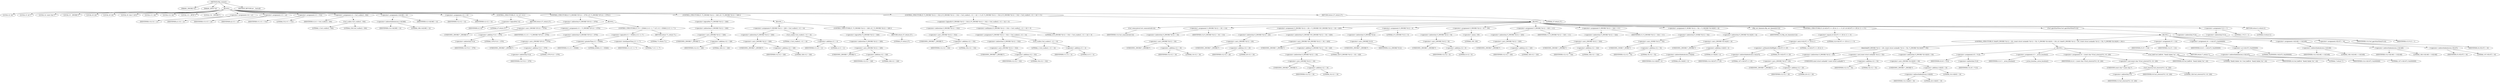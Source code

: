 digraph tftp_connect {  
"1000112" [label = "(METHOD,tftp_connect)" ]
"1000113" [label = "(PARAM,_DWORD *a1)" ]
"1000114" [label = "(PARAM,_BYTE *a2)" ]
"1000115" [label = "(BLOCK,,)" ]
"1000116" [label = "(LOCAL,v2: int)" ]
"1000117" [label = "(LOCAL,v3: int *)" ]
"1000118" [label = "(LOCAL,v4: const char *)" ]
"1000119" [label = "(LOCAL,v5: _DWORD *)" ]
"1000120" [label = "(LOCAL,v6: int)" ]
"1000121" [label = "(LOCAL,v8: int)" ]
"1000122" [label = "(LOCAL,v9: char [ 128 ])" ]
"1000123" [label = "(LOCAL,v11: int)" ]
"1000124" [label = "(LOCAL,v12: int)" ]
"1000125" [label = "(LOCAL,v13: _BYTE *)" ]
"1000126" [label = "(LOCAL,v14: _DWORD *)" ]
"1000127" [label = "(<operator>.assignment,v14 = a1)" ]
"1000128" [label = "(IDENTIFIER,v14,v14 = a1)" ]
"1000129" [label = "(IDENTIFIER,a1,v14 = a1)" ]
"1000130" [label = "(<operator>.assignment,v13 = a2)" ]
"1000131" [label = "(IDENTIFIER,v13,v13 = a2)" ]
"1000132" [label = "(IDENTIFIER,a2,v13 = a2)" ]
"1000133" [label = "(<operator>.assignment,v11 = 512)" ]
"1000134" [label = "(IDENTIFIER,v11,v11 = 512)" ]
"1000135" [label = "(LITERAL,512,v11 = 512)" ]
"1000136" [label = "(<operator>.assignment,v2 = Curl_ccalloc(1, 336))" ]
"1000137" [label = "(IDENTIFIER,v2,v2 = Curl_ccalloc(1, 336))" ]
"1000138" [label = "(Curl_ccalloc,Curl_ccalloc(1, 336))" ]
"1000139" [label = "(LITERAL,1,Curl_ccalloc(1, 336))" ]
"1000140" [label = "(LITERAL,336,Curl_ccalloc(1, 336))" ]
"1000141" [label = "(<operator>.assignment,v14[188] = v2)" ]
"1000142" [label = "(<operator>.indirectIndexAccess,v14[188])" ]
"1000143" [label = "(IDENTIFIER,v14,v14[188] = v2)" ]
"1000144" [label = "(LITERAL,188,v14[188] = v2)" ]
"1000145" [label = "(IDENTIFIER,v2,v14[188] = v2)" ]
"1000146" [label = "(<operator>.assignment,v12 = v2)" ]
"1000147" [label = "(IDENTIFIER,v12,v12 = v2)" ]
"1000148" [label = "(IDENTIFIER,v2,v12 = v2)" ]
"1000149" [label = "(CONTROL_STRUCTURE,if ( !v2 ),if ( !v2 ))" ]
"1000150" [label = "(<operator>.logicalNot,!v2)" ]
"1000151" [label = "(IDENTIFIER,v2,!v2)" ]
"1000152" [label = "(RETURN,return 27;,return 27;)" ]
"1000153" [label = "(LITERAL,27,return 27;)" ]
"1000154" [label = "(CONTROL_STRUCTURE,if ( *(_DWORD *)(*v14 + 1576) ),if ( *(_DWORD *)(*v14 + 1576) ))" ]
"1000155" [label = "(<operator>.indirection,*(_DWORD *)(*v14 + 1576))" ]
"1000156" [label = "(<operator>.cast,(_DWORD *)(*v14 + 1576))" ]
"1000157" [label = "(UNKNOWN,_DWORD *,_DWORD *)" ]
"1000158" [label = "(<operator>.addition,*v14 + 1576)" ]
"1000159" [label = "(<operator>.indirection,*v14)" ]
"1000160" [label = "(IDENTIFIER,v14,*v14 + 1576)" ]
"1000161" [label = "(LITERAL,1576,*v14 + 1576)" ]
"1000162" [label = "(BLOCK,,)" ]
"1000163" [label = "(<operator>.assignment,v11 = *(_DWORD *)(*v14 + 1576))" ]
"1000164" [label = "(IDENTIFIER,v11,v11 = *(_DWORD *)(*v14 + 1576))" ]
"1000165" [label = "(<operator>.indirection,*(_DWORD *)(*v14 + 1576))" ]
"1000166" [label = "(<operator>.cast,(_DWORD *)(*v14 + 1576))" ]
"1000167" [label = "(UNKNOWN,_DWORD *,_DWORD *)" ]
"1000168" [label = "(<operator>.addition,*v14 + 1576)" ]
"1000169" [label = "(<operator>.indirection,*v14)" ]
"1000170" [label = "(IDENTIFIER,v14,*v14 + 1576)" ]
"1000171" [label = "(LITERAL,1576,*v14 + 1576)" ]
"1000172" [label = "(CONTROL_STRUCTURE,if ( v11 > 65464 || v11 <= 7 ),if ( v11 > 65464 || v11 <= 7 ))" ]
"1000173" [label = "(<operator>.logicalOr,v11 > 65464 || v11 <= 7)" ]
"1000174" [label = "(<operator>.greaterThan,v11 > 65464)" ]
"1000175" [label = "(IDENTIFIER,v11,v11 > 65464)" ]
"1000176" [label = "(LITERAL,65464,v11 > 65464)" ]
"1000177" [label = "(<operator>.lessEqualsThan,v11 <= 7)" ]
"1000178" [label = "(IDENTIFIER,v11,v11 <= 7)" ]
"1000179" [label = "(LITERAL,7,v11 <= 7)" ]
"1000180" [label = "(RETURN,return 71;,return 71;)" ]
"1000181" [label = "(LITERAL,71,return 71;)" ]
"1000182" [label = "(CONTROL_STRUCTURE,if ( !*(_DWORD *)(v12 + 328) ),if ( !*(_DWORD *)(v12 + 328) ))" ]
"1000183" [label = "(<operator>.logicalNot,!*(_DWORD *)(v12 + 328))" ]
"1000184" [label = "(<operator>.indirection,*(_DWORD *)(v12 + 328))" ]
"1000185" [label = "(<operator>.cast,(_DWORD *)(v12 + 328))" ]
"1000186" [label = "(UNKNOWN,_DWORD *,_DWORD *)" ]
"1000187" [label = "(<operator>.addition,v12 + 328)" ]
"1000188" [label = "(IDENTIFIER,v12,v12 + 328)" ]
"1000189" [label = "(LITERAL,328,v12 + 328)" ]
"1000190" [label = "(BLOCK,,)" ]
"1000191" [label = "(<operator>.assignment,*(_DWORD *)(v12 + 328) = Curl_ccalloc(1, v11 + 4))" ]
"1000192" [label = "(<operator>.indirection,*(_DWORD *)(v12 + 328))" ]
"1000193" [label = "(<operator>.cast,(_DWORD *)(v12 + 328))" ]
"1000194" [label = "(UNKNOWN,_DWORD *,_DWORD *)" ]
"1000195" [label = "(<operator>.addition,v12 + 328)" ]
"1000196" [label = "(IDENTIFIER,v12,v12 + 328)" ]
"1000197" [label = "(LITERAL,328,v12 + 328)" ]
"1000198" [label = "(Curl_ccalloc,Curl_ccalloc(1, v11 + 4))" ]
"1000199" [label = "(LITERAL,1,Curl_ccalloc(1, v11 + 4))" ]
"1000200" [label = "(<operator>.addition,v11 + 4)" ]
"1000201" [label = "(IDENTIFIER,v11,v11 + 4)" ]
"1000202" [label = "(LITERAL,4,v11 + 4)" ]
"1000203" [label = "(CONTROL_STRUCTURE,if ( !*(_DWORD *)(v12 + 328) ),if ( !*(_DWORD *)(v12 + 328) ))" ]
"1000204" [label = "(<operator>.logicalNot,!*(_DWORD *)(v12 + 328))" ]
"1000205" [label = "(<operator>.indirection,*(_DWORD *)(v12 + 328))" ]
"1000206" [label = "(<operator>.cast,(_DWORD *)(v12 + 328))" ]
"1000207" [label = "(UNKNOWN,_DWORD *,_DWORD *)" ]
"1000208" [label = "(<operator>.addition,v12 + 328)" ]
"1000209" [label = "(IDENTIFIER,v12,v12 + 328)" ]
"1000210" [label = "(LITERAL,328,v12 + 328)" ]
"1000211" [label = "(RETURN,return 27;,return 27;)" ]
"1000212" [label = "(LITERAL,27,return 27;)" ]
"1000213" [label = "(CONTROL_STRUCTURE,if ( *(_DWORD *)(v12 + 332) || (*(_DWORD *)(v12 + 332) = Curl_ccalloc(1, v11 + 4)) != 0 ),if ( *(_DWORD *)(v12 + 332) || (*(_DWORD *)(v12 + 332) = Curl_ccalloc(1, v11 + 4)) != 0 ))" ]
"1000214" [label = "(<operator>.logicalOr,*(_DWORD *)(v12 + 332) || (*(_DWORD *)(v12 + 332) = Curl_ccalloc(1, v11 + 4)) != 0)" ]
"1000215" [label = "(<operator>.indirection,*(_DWORD *)(v12 + 332))" ]
"1000216" [label = "(<operator>.cast,(_DWORD *)(v12 + 332))" ]
"1000217" [label = "(UNKNOWN,_DWORD *,_DWORD *)" ]
"1000218" [label = "(<operator>.addition,v12 + 332)" ]
"1000219" [label = "(IDENTIFIER,v12,v12 + 332)" ]
"1000220" [label = "(LITERAL,332,v12 + 332)" ]
"1000221" [label = "(<operator>.notEquals,(*(_DWORD *)(v12 + 332) = Curl_ccalloc(1, v11 + 4)) != 0)" ]
"1000222" [label = "(<operator>.assignment,*(_DWORD *)(v12 + 332) = Curl_ccalloc(1, v11 + 4))" ]
"1000223" [label = "(<operator>.indirection,*(_DWORD *)(v12 + 332))" ]
"1000224" [label = "(<operator>.cast,(_DWORD *)(v12 + 332))" ]
"1000225" [label = "(UNKNOWN,_DWORD *,_DWORD *)" ]
"1000226" [label = "(<operator>.addition,v12 + 332)" ]
"1000227" [label = "(IDENTIFIER,v12,v12 + 332)" ]
"1000228" [label = "(LITERAL,332,v12 + 332)" ]
"1000229" [label = "(Curl_ccalloc,Curl_ccalloc(1, v11 + 4))" ]
"1000230" [label = "(LITERAL,1,Curl_ccalloc(1, v11 + 4))" ]
"1000231" [label = "(<operator>.addition,v11 + 4)" ]
"1000232" [label = "(IDENTIFIER,v11,v11 + 4)" ]
"1000233" [label = "(LITERAL,4,v11 + 4)" ]
"1000234" [label = "(LITERAL,0,(*(_DWORD *)(v12 + 332) = Curl_ccalloc(1, v11 + 4)) != 0)" ]
"1000235" [label = "(BLOCK,,)" ]
"1000236" [label = "(Curl_conncontrol,Curl_conncontrol(v14))" ]
"1000237" [label = "(IDENTIFIER,v14,Curl_conncontrol(v14))" ]
"1000238" [label = "(<operator>.assignment,*(_DWORD *)(v12 + 16) = v14)" ]
"1000239" [label = "(<operator>.indirection,*(_DWORD *)(v12 + 16))" ]
"1000240" [label = "(<operator>.cast,(_DWORD *)(v12 + 16))" ]
"1000241" [label = "(UNKNOWN,_DWORD *,_DWORD *)" ]
"1000242" [label = "(<operator>.addition,v12 + 16)" ]
"1000243" [label = "(IDENTIFIER,v12,v12 + 16)" ]
"1000244" [label = "(LITERAL,16,v12 + 16)" ]
"1000245" [label = "(IDENTIFIER,v14,*(_DWORD *)(v12 + 16) = v14)" ]
"1000246" [label = "(<operator>.assignment,*(_DWORD *)(v12 + 20) = *(_DWORD *)(*(_DWORD *)(v12 + 16) + 420))" ]
"1000247" [label = "(<operator>.indirection,*(_DWORD *)(v12 + 20))" ]
"1000248" [label = "(<operator>.cast,(_DWORD *)(v12 + 20))" ]
"1000249" [label = "(UNKNOWN,_DWORD *,_DWORD *)" ]
"1000250" [label = "(<operator>.addition,v12 + 20)" ]
"1000251" [label = "(IDENTIFIER,v12,v12 + 20)" ]
"1000252" [label = "(LITERAL,20,v12 + 20)" ]
"1000253" [label = "(<operator>.indirection,*(_DWORD *)(*(_DWORD *)(v12 + 16) + 420))" ]
"1000254" [label = "(<operator>.cast,(_DWORD *)(*(_DWORD *)(v12 + 16) + 420))" ]
"1000255" [label = "(UNKNOWN,_DWORD *,_DWORD *)" ]
"1000256" [label = "(<operator>.addition,*(_DWORD *)(v12 + 16) + 420)" ]
"1000257" [label = "(<operator>.indirection,*(_DWORD *)(v12 + 16))" ]
"1000258" [label = "(<operator>.cast,(_DWORD *)(v12 + 16))" ]
"1000259" [label = "(UNKNOWN,_DWORD *,_DWORD *)" ]
"1000260" [label = "(<operator>.addition,v12 + 16)" ]
"1000261" [label = "(IDENTIFIER,v12,v12 + 16)" ]
"1000262" [label = "(LITERAL,16,v12 + 16)" ]
"1000263" [label = "(LITERAL,420,*(_DWORD *)(v12 + 16) + 420)" ]
"1000264" [label = "(<operator>.assignment,*(_DWORD *)v12 = 0)" ]
"1000265" [label = "(<operator>.indirection,*(_DWORD *)v12)" ]
"1000266" [label = "(<operator>.cast,(_DWORD *)v12)" ]
"1000267" [label = "(UNKNOWN,_DWORD *,_DWORD *)" ]
"1000268" [label = "(IDENTIFIER,v12,(_DWORD *)v12)" ]
"1000269" [label = "(LITERAL,0,*(_DWORD *)v12 = 0)" ]
"1000270" [label = "(<operator>.assignment,*(_DWORD *)(v12 + 8) = -100)" ]
"1000271" [label = "(<operator>.indirection,*(_DWORD *)(v12 + 8))" ]
"1000272" [label = "(<operator>.cast,(_DWORD *)(v12 + 8))" ]
"1000273" [label = "(UNKNOWN,_DWORD *,_DWORD *)" ]
"1000274" [label = "(<operator>.addition,v12 + 8)" ]
"1000275" [label = "(IDENTIFIER,v12,v12 + 8)" ]
"1000276" [label = "(LITERAL,8,v12 + 8)" ]
"1000277" [label = "(<operator>.minus,-100)" ]
"1000278" [label = "(LITERAL,100,-100)" ]
"1000279" [label = "(<operator>.assignment,*(_DWORD *)(v12 + 320) = v11)" ]
"1000280" [label = "(<operator>.indirection,*(_DWORD *)(v12 + 320))" ]
"1000281" [label = "(<operator>.cast,(_DWORD *)(v12 + 320))" ]
"1000282" [label = "(UNKNOWN,_DWORD *,_DWORD *)" ]
"1000283" [label = "(<operator>.addition,v12 + 320)" ]
"1000284" [label = "(IDENTIFIER,v12,v12 + 320)" ]
"1000285" [label = "(LITERAL,320,v12 + 320)" ]
"1000286" [label = "(IDENTIFIER,v11,*(_DWORD *)(v12 + 320) = v11)" ]
"1000287" [label = "(<operator>.assignment,*(_DWORD *)(v12 + 324) = v11)" ]
"1000288" [label = "(<operator>.indirection,*(_DWORD *)(v12 + 324))" ]
"1000289" [label = "(<operator>.cast,(_DWORD *)(v12 + 324))" ]
"1000290" [label = "(UNKNOWN,_DWORD *,_DWORD *)" ]
"1000291" [label = "(<operator>.addition,v12 + 324)" ]
"1000292" [label = "(IDENTIFIER,v12,v12 + 324)" ]
"1000293" [label = "(LITERAL,324,v12 + 324)" ]
"1000294" [label = "(IDENTIFIER,v11,*(_DWORD *)(v12 + 324) = v11)" ]
"1000295" [label = "(<operator>.assignment,*(_WORD *)(v12 + 52) = *(_DWORD *)(v14[20] + 4))" ]
"1000296" [label = "(<operator>.indirection,*(_WORD *)(v12 + 52))" ]
"1000297" [label = "(<operator>.cast,(_WORD *)(v12 + 52))" ]
"1000298" [label = "(UNKNOWN,_WORD *,_WORD *)" ]
"1000299" [label = "(<operator>.addition,v12 + 52)" ]
"1000300" [label = "(IDENTIFIER,v12,v12 + 52)" ]
"1000301" [label = "(LITERAL,52,v12 + 52)" ]
"1000302" [label = "(<operator>.indirection,*(_DWORD *)(v14[20] + 4))" ]
"1000303" [label = "(<operator>.cast,(_DWORD *)(v14[20] + 4))" ]
"1000304" [label = "(UNKNOWN,_DWORD *,_DWORD *)" ]
"1000305" [label = "(<operator>.addition,v14[20] + 4)" ]
"1000306" [label = "(<operator>.indirectIndexAccess,v14[20])" ]
"1000307" [label = "(IDENTIFIER,v14,v14[20] + 4)" ]
"1000308" [label = "(LITERAL,20,v14[20] + 4)" ]
"1000309" [label = "(LITERAL,4,v14[20] + 4)" ]
"1000310" [label = "(tftp_set_timeouts,tftp_set_timeouts(v12))" ]
"1000311" [label = "(IDENTIFIER,v12,tftp_set_timeouts(v12))" ]
"1000312" [label = "(CONTROL_STRUCTURE,if ( ((v14[147] >> 25) & 1) == 0 ),if ( ((v14[147] >> 25) & 1) == 0 ))" ]
"1000313" [label = "(<operator>.equals,((v14[147] >> 25) & 1) == 0)" ]
"1000314" [label = "(<operator>.and,(v14[147] >> 25) & 1)" ]
"1000315" [label = "(<operator>.arithmeticShiftRight,v14[147] >> 25)" ]
"1000316" [label = "(<operator>.indirectIndexAccess,v14[147])" ]
"1000317" [label = "(IDENTIFIER,v14,v14[147] >> 25)" ]
"1000318" [label = "(LITERAL,147,v14[147] >> 25)" ]
"1000319" [label = "(LITERAL,25,v14[147] >> 25)" ]
"1000320" [label = "(LITERAL,1,(v14[147] >> 25) & 1)" ]
"1000321" [label = "(LITERAL,0,((v14[147] >> 25) & 1) == 0)" ]
"1000322" [label = "(BLOCK,,)" ]
"1000323" [label = "(CONTROL_STRUCTURE,if ( bind(*(_DWORD *)(v12 + 20), (const struct sockaddr *)(v12 + 52), *(_DWORD *)(v14[20] + 16)) ),if ( bind(*(_DWORD *)(v12 + 20), (const struct sockaddr *)(v12 + 52), *(_DWORD *)(v14[20] + 16)) ))" ]
"1000324" [label = "(bind,bind(*(_DWORD *)(v12 + 20), (const struct sockaddr *)(v12 + 52), *(_DWORD *)(v14[20] + 16)))" ]
"1000325" [label = "(<operator>.indirection,*(_DWORD *)(v12 + 20))" ]
"1000326" [label = "(<operator>.cast,(_DWORD *)(v12 + 20))" ]
"1000327" [label = "(UNKNOWN,_DWORD *,_DWORD *)" ]
"1000328" [label = "(<operator>.addition,v12 + 20)" ]
"1000329" [label = "(IDENTIFIER,v12,v12 + 20)" ]
"1000330" [label = "(LITERAL,20,v12 + 20)" ]
"1000331" [label = "(<operator>.cast,(const struct sockaddr *)(v12 + 52))" ]
"1000332" [label = "(UNKNOWN,const struct sockaddr *,const struct sockaddr *)" ]
"1000333" [label = "(<operator>.addition,v12 + 52)" ]
"1000334" [label = "(IDENTIFIER,v12,v12 + 52)" ]
"1000335" [label = "(LITERAL,52,v12 + 52)" ]
"1000336" [label = "(<operator>.indirection,*(_DWORD *)(v14[20] + 16))" ]
"1000337" [label = "(<operator>.cast,(_DWORD *)(v14[20] + 16))" ]
"1000338" [label = "(UNKNOWN,_DWORD *,_DWORD *)" ]
"1000339" [label = "(<operator>.addition,v14[20] + 16)" ]
"1000340" [label = "(<operator>.indirectIndexAccess,v14[20])" ]
"1000341" [label = "(IDENTIFIER,v14,v14[20] + 16)" ]
"1000342" [label = "(LITERAL,20,v14[20] + 16)" ]
"1000343" [label = "(LITERAL,16,v14[20] + 16)" ]
"1000344" [label = "(BLOCK,,)" ]
"1000345" [label = "(<operator>.assignment,v8 = *v14)" ]
"1000346" [label = "(IDENTIFIER,v8,v8 = *v14)" ]
"1000347" [label = "(<operator>.indirection,*v14)" ]
"1000348" [label = "(IDENTIFIER,v14,v8 = *v14)" ]
"1000349" [label = "(<operator>.assignment,v3 = _errno_location())" ]
"1000350" [label = "(IDENTIFIER,v3,v3 = _errno_location())" ]
"1000351" [label = "(_errno_location,_errno_location())" ]
"1000352" [label = "(<operator>.assignment,v4 = (const char *)Curl_strerror(*v3, v9, 128))" ]
"1000353" [label = "(IDENTIFIER,v4,v4 = (const char *)Curl_strerror(*v3, v9, 128))" ]
"1000354" [label = "(<operator>.cast,(const char *)Curl_strerror(*v3, v9, 128))" ]
"1000355" [label = "(UNKNOWN,const char *,const char *)" ]
"1000356" [label = "(Curl_strerror,Curl_strerror(*v3, v9, 128))" ]
"1000357" [label = "(<operator>.indirection,*v3)" ]
"1000358" [label = "(IDENTIFIER,v3,Curl_strerror(*v3, v9, 128))" ]
"1000359" [label = "(IDENTIFIER,v9,Curl_strerror(*v3, v9, 128))" ]
"1000360" [label = "(LITERAL,128,Curl_strerror(*v3, v9, 128))" ]
"1000361" [label = "(Curl_failf,Curl_failf(v8, \"bind() failed; %s\", v4))" ]
"1000362" [label = "(IDENTIFIER,v8,Curl_failf(v8, \"bind() failed; %s\", v4))" ]
"1000363" [label = "(LITERAL,\"bind() failed; %s\",Curl_failf(v8, \"bind() failed; %s\", v4))" ]
"1000364" [label = "(IDENTIFIER,v4,Curl_failf(v8, \"bind() failed; %s\", v4))" ]
"1000365" [label = "(RETURN,return 7;,return 7;)" ]
"1000366" [label = "(LITERAL,7,return 7;)" ]
"1000367" [label = "(<operator>.assignment,v5 = v14)" ]
"1000368" [label = "(IDENTIFIER,v5,v5 = v14)" ]
"1000369" [label = "(IDENTIFIER,v14,v5 = v14)" ]
"1000370" [label = "(<operator>.assignment,v6 = v14[147] | 0x2000000)" ]
"1000371" [label = "(IDENTIFIER,v6,v6 = v14[147] | 0x2000000)" ]
"1000372" [label = "(<operator>.or,v14[147] | 0x2000000)" ]
"1000373" [label = "(<operator>.indirectIndexAccess,v14[147])" ]
"1000374" [label = "(IDENTIFIER,v14,v14[147] | 0x2000000)" ]
"1000375" [label = "(LITERAL,147,v14[147] | 0x2000000)" ]
"1000376" [label = "(LITERAL,0x2000000,v14[147] | 0x2000000)" ]
"1000377" [label = "(<operator>.assignment,v14[148] = v14[148])" ]
"1000378" [label = "(<operator>.indirectIndexAccess,v14[148])" ]
"1000379" [label = "(IDENTIFIER,v14,v14[148] = v14[148])" ]
"1000380" [label = "(LITERAL,148,v14[148] = v14[148])" ]
"1000381" [label = "(<operator>.indirectIndexAccess,v14[148])" ]
"1000382" [label = "(IDENTIFIER,v14,v14[148] = v14[148])" ]
"1000383" [label = "(LITERAL,148,v14[148] = v14[148])" ]
"1000384" [label = "(<operator>.assignment,v5[147] = v6)" ]
"1000385" [label = "(<operator>.indirectIndexAccess,v5[147])" ]
"1000386" [label = "(IDENTIFIER,v5,v5[147] = v6)" ]
"1000387" [label = "(LITERAL,147,v5[147] = v6)" ]
"1000388" [label = "(IDENTIFIER,v6,v5[147] = v6)" ]
"1000389" [label = "(Curl_pgrsStartNow,Curl_pgrsStartNow(*v14))" ]
"1000390" [label = "(<operator>.indirection,*v14)" ]
"1000391" [label = "(IDENTIFIER,v14,Curl_pgrsStartNow(*v14))" ]
"1000392" [label = "(<operator>.assignment,*v13 = 1)" ]
"1000393" [label = "(<operator>.indirection,*v13)" ]
"1000394" [label = "(IDENTIFIER,v13,*v13 = 1)" ]
"1000395" [label = "(LITERAL,1,*v13 = 1)" ]
"1000396" [label = "(RETURN,return 0;,return 0;)" ]
"1000397" [label = "(LITERAL,0,return 0;)" ]
"1000398" [label = "(RETURN,return 27;,return 27;)" ]
"1000399" [label = "(LITERAL,27,return 27;)" ]
"1000400" [label = "(METHOD_RETURN,int __fastcall)" ]
  "1000112" -> "1000113" 
  "1000112" -> "1000114" 
  "1000112" -> "1000115" 
  "1000112" -> "1000400" 
  "1000115" -> "1000116" 
  "1000115" -> "1000117" 
  "1000115" -> "1000118" 
  "1000115" -> "1000119" 
  "1000115" -> "1000120" 
  "1000115" -> "1000121" 
  "1000115" -> "1000122" 
  "1000115" -> "1000123" 
  "1000115" -> "1000124" 
  "1000115" -> "1000125" 
  "1000115" -> "1000126" 
  "1000115" -> "1000127" 
  "1000115" -> "1000130" 
  "1000115" -> "1000133" 
  "1000115" -> "1000136" 
  "1000115" -> "1000141" 
  "1000115" -> "1000146" 
  "1000115" -> "1000149" 
  "1000115" -> "1000154" 
  "1000115" -> "1000182" 
  "1000115" -> "1000213" 
  "1000115" -> "1000398" 
  "1000127" -> "1000128" 
  "1000127" -> "1000129" 
  "1000130" -> "1000131" 
  "1000130" -> "1000132" 
  "1000133" -> "1000134" 
  "1000133" -> "1000135" 
  "1000136" -> "1000137" 
  "1000136" -> "1000138" 
  "1000138" -> "1000139" 
  "1000138" -> "1000140" 
  "1000141" -> "1000142" 
  "1000141" -> "1000145" 
  "1000142" -> "1000143" 
  "1000142" -> "1000144" 
  "1000146" -> "1000147" 
  "1000146" -> "1000148" 
  "1000149" -> "1000150" 
  "1000149" -> "1000152" 
  "1000150" -> "1000151" 
  "1000152" -> "1000153" 
  "1000154" -> "1000155" 
  "1000154" -> "1000162" 
  "1000155" -> "1000156" 
  "1000156" -> "1000157" 
  "1000156" -> "1000158" 
  "1000158" -> "1000159" 
  "1000158" -> "1000161" 
  "1000159" -> "1000160" 
  "1000162" -> "1000163" 
  "1000162" -> "1000172" 
  "1000163" -> "1000164" 
  "1000163" -> "1000165" 
  "1000165" -> "1000166" 
  "1000166" -> "1000167" 
  "1000166" -> "1000168" 
  "1000168" -> "1000169" 
  "1000168" -> "1000171" 
  "1000169" -> "1000170" 
  "1000172" -> "1000173" 
  "1000172" -> "1000180" 
  "1000173" -> "1000174" 
  "1000173" -> "1000177" 
  "1000174" -> "1000175" 
  "1000174" -> "1000176" 
  "1000177" -> "1000178" 
  "1000177" -> "1000179" 
  "1000180" -> "1000181" 
  "1000182" -> "1000183" 
  "1000182" -> "1000190" 
  "1000183" -> "1000184" 
  "1000184" -> "1000185" 
  "1000185" -> "1000186" 
  "1000185" -> "1000187" 
  "1000187" -> "1000188" 
  "1000187" -> "1000189" 
  "1000190" -> "1000191" 
  "1000190" -> "1000203" 
  "1000191" -> "1000192" 
  "1000191" -> "1000198" 
  "1000192" -> "1000193" 
  "1000193" -> "1000194" 
  "1000193" -> "1000195" 
  "1000195" -> "1000196" 
  "1000195" -> "1000197" 
  "1000198" -> "1000199" 
  "1000198" -> "1000200" 
  "1000200" -> "1000201" 
  "1000200" -> "1000202" 
  "1000203" -> "1000204" 
  "1000203" -> "1000211" 
  "1000204" -> "1000205" 
  "1000205" -> "1000206" 
  "1000206" -> "1000207" 
  "1000206" -> "1000208" 
  "1000208" -> "1000209" 
  "1000208" -> "1000210" 
  "1000211" -> "1000212" 
  "1000213" -> "1000214" 
  "1000213" -> "1000235" 
  "1000214" -> "1000215" 
  "1000214" -> "1000221" 
  "1000215" -> "1000216" 
  "1000216" -> "1000217" 
  "1000216" -> "1000218" 
  "1000218" -> "1000219" 
  "1000218" -> "1000220" 
  "1000221" -> "1000222" 
  "1000221" -> "1000234" 
  "1000222" -> "1000223" 
  "1000222" -> "1000229" 
  "1000223" -> "1000224" 
  "1000224" -> "1000225" 
  "1000224" -> "1000226" 
  "1000226" -> "1000227" 
  "1000226" -> "1000228" 
  "1000229" -> "1000230" 
  "1000229" -> "1000231" 
  "1000231" -> "1000232" 
  "1000231" -> "1000233" 
  "1000235" -> "1000236" 
  "1000235" -> "1000238" 
  "1000235" -> "1000246" 
  "1000235" -> "1000264" 
  "1000235" -> "1000270" 
  "1000235" -> "1000279" 
  "1000235" -> "1000287" 
  "1000235" -> "1000295" 
  "1000235" -> "1000310" 
  "1000235" -> "1000312" 
  "1000235" -> "1000389" 
  "1000235" -> "1000392" 
  "1000235" -> "1000396" 
  "1000236" -> "1000237" 
  "1000238" -> "1000239" 
  "1000238" -> "1000245" 
  "1000239" -> "1000240" 
  "1000240" -> "1000241" 
  "1000240" -> "1000242" 
  "1000242" -> "1000243" 
  "1000242" -> "1000244" 
  "1000246" -> "1000247" 
  "1000246" -> "1000253" 
  "1000247" -> "1000248" 
  "1000248" -> "1000249" 
  "1000248" -> "1000250" 
  "1000250" -> "1000251" 
  "1000250" -> "1000252" 
  "1000253" -> "1000254" 
  "1000254" -> "1000255" 
  "1000254" -> "1000256" 
  "1000256" -> "1000257" 
  "1000256" -> "1000263" 
  "1000257" -> "1000258" 
  "1000258" -> "1000259" 
  "1000258" -> "1000260" 
  "1000260" -> "1000261" 
  "1000260" -> "1000262" 
  "1000264" -> "1000265" 
  "1000264" -> "1000269" 
  "1000265" -> "1000266" 
  "1000266" -> "1000267" 
  "1000266" -> "1000268" 
  "1000270" -> "1000271" 
  "1000270" -> "1000277" 
  "1000271" -> "1000272" 
  "1000272" -> "1000273" 
  "1000272" -> "1000274" 
  "1000274" -> "1000275" 
  "1000274" -> "1000276" 
  "1000277" -> "1000278" 
  "1000279" -> "1000280" 
  "1000279" -> "1000286" 
  "1000280" -> "1000281" 
  "1000281" -> "1000282" 
  "1000281" -> "1000283" 
  "1000283" -> "1000284" 
  "1000283" -> "1000285" 
  "1000287" -> "1000288" 
  "1000287" -> "1000294" 
  "1000288" -> "1000289" 
  "1000289" -> "1000290" 
  "1000289" -> "1000291" 
  "1000291" -> "1000292" 
  "1000291" -> "1000293" 
  "1000295" -> "1000296" 
  "1000295" -> "1000302" 
  "1000296" -> "1000297" 
  "1000297" -> "1000298" 
  "1000297" -> "1000299" 
  "1000299" -> "1000300" 
  "1000299" -> "1000301" 
  "1000302" -> "1000303" 
  "1000303" -> "1000304" 
  "1000303" -> "1000305" 
  "1000305" -> "1000306" 
  "1000305" -> "1000309" 
  "1000306" -> "1000307" 
  "1000306" -> "1000308" 
  "1000310" -> "1000311" 
  "1000312" -> "1000313" 
  "1000312" -> "1000322" 
  "1000313" -> "1000314" 
  "1000313" -> "1000321" 
  "1000314" -> "1000315" 
  "1000314" -> "1000320" 
  "1000315" -> "1000316" 
  "1000315" -> "1000319" 
  "1000316" -> "1000317" 
  "1000316" -> "1000318" 
  "1000322" -> "1000323" 
  "1000322" -> "1000367" 
  "1000322" -> "1000370" 
  "1000322" -> "1000377" 
  "1000322" -> "1000384" 
  "1000323" -> "1000324" 
  "1000323" -> "1000344" 
  "1000324" -> "1000325" 
  "1000324" -> "1000331" 
  "1000324" -> "1000336" 
  "1000325" -> "1000326" 
  "1000326" -> "1000327" 
  "1000326" -> "1000328" 
  "1000328" -> "1000329" 
  "1000328" -> "1000330" 
  "1000331" -> "1000332" 
  "1000331" -> "1000333" 
  "1000333" -> "1000334" 
  "1000333" -> "1000335" 
  "1000336" -> "1000337" 
  "1000337" -> "1000338" 
  "1000337" -> "1000339" 
  "1000339" -> "1000340" 
  "1000339" -> "1000343" 
  "1000340" -> "1000341" 
  "1000340" -> "1000342" 
  "1000344" -> "1000345" 
  "1000344" -> "1000349" 
  "1000344" -> "1000352" 
  "1000344" -> "1000361" 
  "1000344" -> "1000365" 
  "1000345" -> "1000346" 
  "1000345" -> "1000347" 
  "1000347" -> "1000348" 
  "1000349" -> "1000350" 
  "1000349" -> "1000351" 
  "1000352" -> "1000353" 
  "1000352" -> "1000354" 
  "1000354" -> "1000355" 
  "1000354" -> "1000356" 
  "1000356" -> "1000357" 
  "1000356" -> "1000359" 
  "1000356" -> "1000360" 
  "1000357" -> "1000358" 
  "1000361" -> "1000362" 
  "1000361" -> "1000363" 
  "1000361" -> "1000364" 
  "1000365" -> "1000366" 
  "1000367" -> "1000368" 
  "1000367" -> "1000369" 
  "1000370" -> "1000371" 
  "1000370" -> "1000372" 
  "1000372" -> "1000373" 
  "1000372" -> "1000376" 
  "1000373" -> "1000374" 
  "1000373" -> "1000375" 
  "1000377" -> "1000378" 
  "1000377" -> "1000381" 
  "1000378" -> "1000379" 
  "1000378" -> "1000380" 
  "1000381" -> "1000382" 
  "1000381" -> "1000383" 
  "1000384" -> "1000385" 
  "1000384" -> "1000388" 
  "1000385" -> "1000386" 
  "1000385" -> "1000387" 
  "1000389" -> "1000390" 
  "1000390" -> "1000391" 
  "1000392" -> "1000393" 
  "1000392" -> "1000395" 
  "1000393" -> "1000394" 
  "1000396" -> "1000397" 
  "1000398" -> "1000399" 
}
